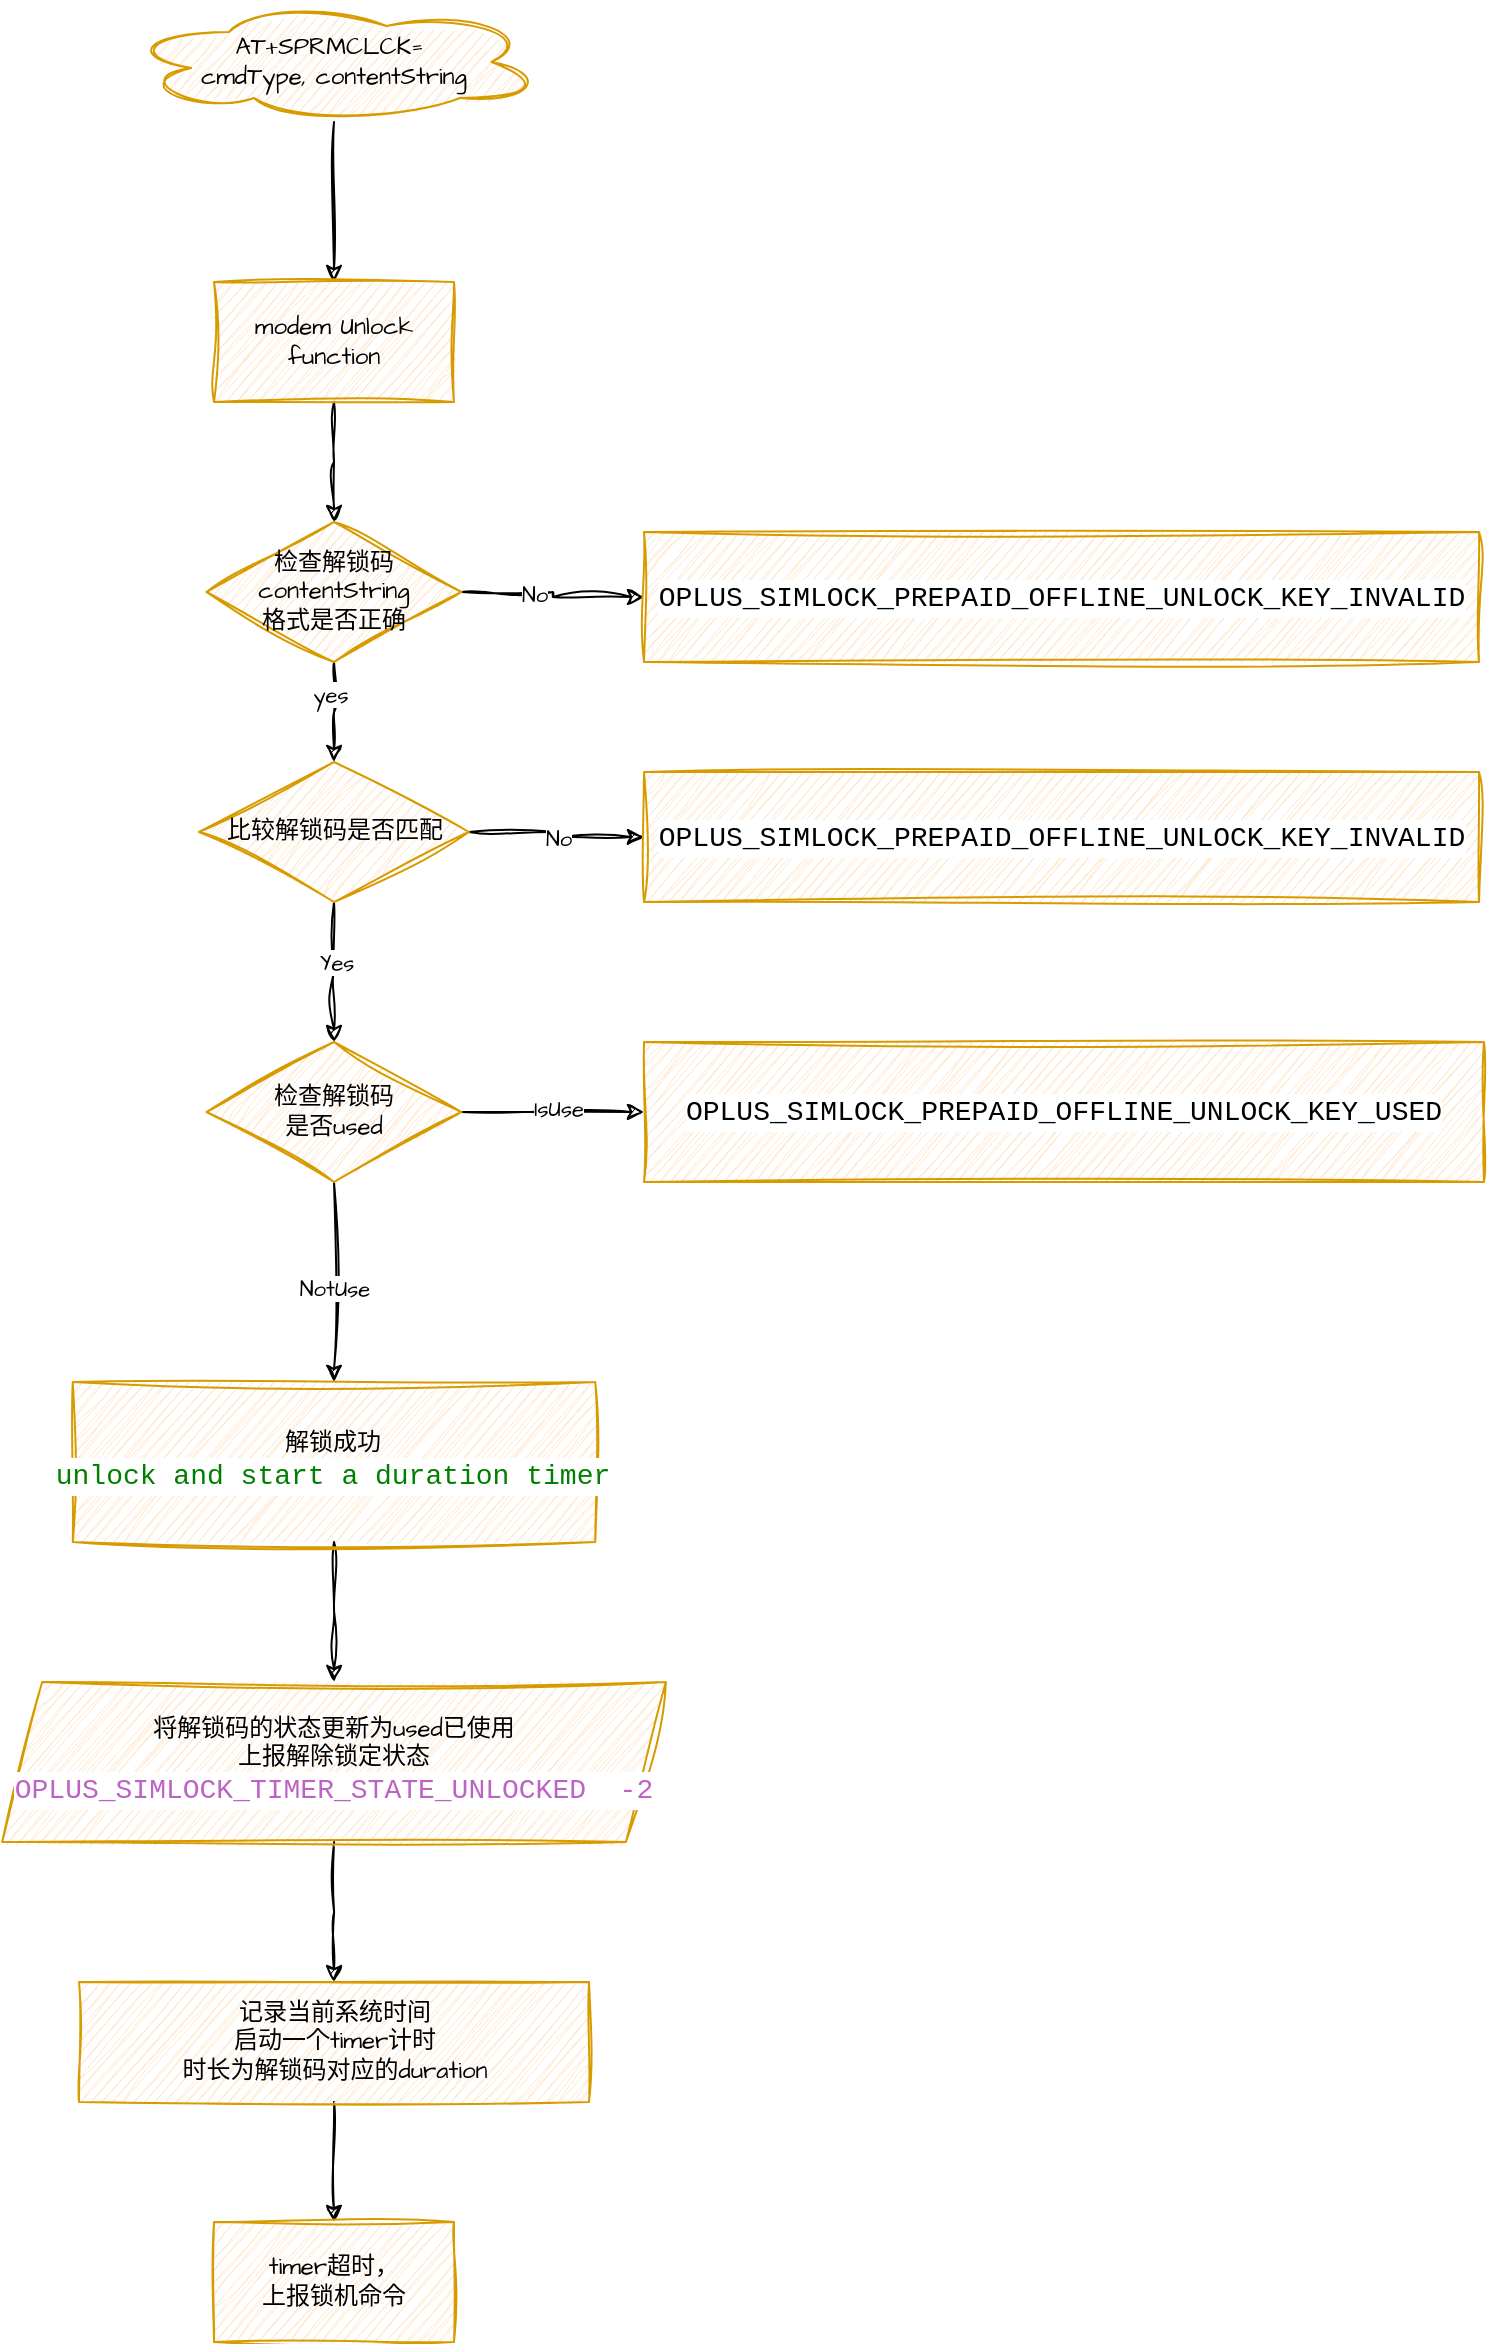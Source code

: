 <mxfile version="25.0.3">
  <diagram id="C5RBs43oDa-KdzZeNtuy" name="Page-1">
    <mxGraphModel dx="1387" dy="796" grid="1" gridSize="10" guides="1" tooltips="1" connect="1" arrows="1" fold="1" page="1" pageScale="1" pageWidth="827" pageHeight="1169" math="0" shadow="0">
      <root>
        <mxCell id="WIyWlLk6GJQsqaUBKTNV-0" />
        <mxCell id="WIyWlLk6GJQsqaUBKTNV-1" parent="WIyWlLk6GJQsqaUBKTNV-0" />
        <mxCell id="NpDtWLrsBzOHL-mdeYpo-4" value="" style="edgeStyle=orthogonalEdgeStyle;rounded=0;sketch=1;hachureGap=4;jiggle=2;curveFitting=1;orthogonalLoop=1;jettySize=auto;html=1;fontFamily=Architects Daughter;fontSource=https%3A%2F%2Ffonts.googleapis.com%2Fcss%3Ffamily%3DArchitects%2BDaughter;" edge="1" parent="WIyWlLk6GJQsqaUBKTNV-1" source="NpDtWLrsBzOHL-mdeYpo-0" target="NpDtWLrsBzOHL-mdeYpo-3">
          <mxGeometry relative="1" as="geometry" />
        </mxCell>
        <mxCell id="NpDtWLrsBzOHL-mdeYpo-0" value="AT+SPRMCLCK=&amp;nbsp;&lt;div&gt;cmdType, contentString&lt;/div&gt;" style="ellipse;shape=cloud;whiteSpace=wrap;html=1;sketch=1;hachureGap=4;jiggle=2;curveFitting=1;fontFamily=Architects Daughter;fontSource=https%3A%2F%2Ffonts.googleapis.com%2Fcss%3Ffamily%3DArchitects%2BDaughter;fillColor=#ffe6cc;strokeColor=#d79b00;" vertex="1" parent="WIyWlLk6GJQsqaUBKTNV-1">
          <mxGeometry x="200" y="60" width="210" height="60" as="geometry" />
        </mxCell>
        <mxCell id="NpDtWLrsBzOHL-mdeYpo-7" value="" style="edgeStyle=orthogonalEdgeStyle;rounded=0;sketch=1;hachureGap=4;jiggle=2;curveFitting=1;orthogonalLoop=1;jettySize=auto;html=1;fontFamily=Architects Daughter;fontSource=https%3A%2F%2Ffonts.googleapis.com%2Fcss%3Ffamily%3DArchitects%2BDaughter;" edge="1" parent="WIyWlLk6GJQsqaUBKTNV-1" source="NpDtWLrsBzOHL-mdeYpo-3" target="NpDtWLrsBzOHL-mdeYpo-5">
          <mxGeometry relative="1" as="geometry" />
        </mxCell>
        <mxCell id="NpDtWLrsBzOHL-mdeYpo-3" value="modem Unlock function" style="whiteSpace=wrap;html=1;fontFamily=Architects Daughter;fillColor=#ffe6cc;strokeColor=#d79b00;sketch=1;hachureGap=4;jiggle=2;curveFitting=1;fontSource=https%3A%2F%2Ffonts.googleapis.com%2Fcss%3Ffamily%3DArchitects%2BDaughter;" vertex="1" parent="WIyWlLk6GJQsqaUBKTNV-1">
          <mxGeometry x="245" y="200" width="120" height="60" as="geometry" />
        </mxCell>
        <mxCell id="NpDtWLrsBzOHL-mdeYpo-9" value="" style="edgeStyle=orthogonalEdgeStyle;rounded=0;sketch=1;hachureGap=4;jiggle=2;curveFitting=1;orthogonalLoop=1;jettySize=auto;html=1;fontFamily=Architects Daughter;fontSource=https%3A%2F%2Ffonts.googleapis.com%2Fcss%3Ffamily%3DArchitects%2BDaughter;" edge="1" parent="WIyWlLk6GJQsqaUBKTNV-1" source="NpDtWLrsBzOHL-mdeYpo-5" target="NpDtWLrsBzOHL-mdeYpo-8">
          <mxGeometry relative="1" as="geometry" />
        </mxCell>
        <mxCell id="NpDtWLrsBzOHL-mdeYpo-10" value="No" style="edgeLabel;html=1;align=center;verticalAlign=middle;resizable=0;points=[];sketch=1;hachureGap=4;jiggle=2;curveFitting=1;fontFamily=Architects Daughter;fontSource=https%3A%2F%2Ffonts.googleapis.com%2Fcss%3Ffamily%3DArchitects%2BDaughter;" vertex="1" connectable="0" parent="NpDtWLrsBzOHL-mdeYpo-9">
          <mxGeometry x="-0.23" y="-1" relative="1" as="geometry">
            <mxPoint as="offset" />
          </mxGeometry>
        </mxCell>
        <mxCell id="NpDtWLrsBzOHL-mdeYpo-22" value="" style="edgeStyle=orthogonalEdgeStyle;rounded=0;sketch=1;hachureGap=4;jiggle=2;curveFitting=1;orthogonalLoop=1;jettySize=auto;html=1;fontFamily=Architects Daughter;fontSource=https%3A%2F%2Ffonts.googleapis.com%2Fcss%3Ffamily%3DArchitects%2BDaughter;" edge="1" parent="WIyWlLk6GJQsqaUBKTNV-1" source="NpDtWLrsBzOHL-mdeYpo-5" target="NpDtWLrsBzOHL-mdeYpo-21">
          <mxGeometry relative="1" as="geometry" />
        </mxCell>
        <mxCell id="NpDtWLrsBzOHL-mdeYpo-29" value="yes" style="edgeLabel;html=1;align=center;verticalAlign=middle;resizable=0;points=[];sketch=1;hachureGap=4;jiggle=2;curveFitting=1;fontFamily=Architects Daughter;fontSource=https%3A%2F%2Ffonts.googleapis.com%2Fcss%3Ffamily%3DArchitects%2BDaughter;" vertex="1" connectable="0" parent="NpDtWLrsBzOHL-mdeYpo-22">
          <mxGeometry x="-0.36" y="-2" relative="1" as="geometry">
            <mxPoint as="offset" />
          </mxGeometry>
        </mxCell>
        <mxCell id="NpDtWLrsBzOHL-mdeYpo-5" value="&lt;div&gt;检查解锁码&lt;/div&gt;&lt;div&gt;contentString&lt;br&gt;&lt;/div&gt;格式是否正确" style="rhombus;whiteSpace=wrap;html=1;sketch=1;hachureGap=4;jiggle=2;curveFitting=1;fontFamily=Architects Daughter;fontSource=https%3A%2F%2Ffonts.googleapis.com%2Fcss%3Ffamily%3DArchitects%2BDaughter;fillColor=#ffe6cc;strokeColor=#d79b00;" vertex="1" parent="WIyWlLk6GJQsqaUBKTNV-1">
          <mxGeometry x="241.25" y="320" width="127.5" height="70" as="geometry" />
        </mxCell>
        <mxCell id="NpDtWLrsBzOHL-mdeYpo-14" value="" style="edgeStyle=orthogonalEdgeStyle;rounded=0;sketch=1;hachureGap=4;jiggle=2;curveFitting=1;orthogonalLoop=1;jettySize=auto;html=1;fontFamily=Architects Daughter;fontSource=https%3A%2F%2Ffonts.googleapis.com%2Fcss%3Ffamily%3DArchitects%2BDaughter;" edge="1" parent="WIyWlLk6GJQsqaUBKTNV-1" source="NpDtWLrsBzOHL-mdeYpo-6" target="NpDtWLrsBzOHL-mdeYpo-13">
          <mxGeometry relative="1" as="geometry" />
        </mxCell>
        <mxCell id="NpDtWLrsBzOHL-mdeYpo-15" value="IsUse" style="edgeLabel;html=1;align=center;verticalAlign=middle;resizable=0;points=[];sketch=1;hachureGap=4;jiggle=2;curveFitting=1;fontFamily=Architects Daughter;fontSource=https%3A%2F%2Ffonts.googleapis.com%2Fcss%3Ffamily%3DArchitects%2BDaughter;" vertex="1" connectable="0" parent="NpDtWLrsBzOHL-mdeYpo-14">
          <mxGeometry x="0.057" y="2" relative="1" as="geometry">
            <mxPoint as="offset" />
          </mxGeometry>
        </mxCell>
        <mxCell id="NpDtWLrsBzOHL-mdeYpo-17" value="" style="edgeStyle=orthogonalEdgeStyle;rounded=0;sketch=1;hachureGap=4;jiggle=2;curveFitting=1;orthogonalLoop=1;jettySize=auto;html=1;fontFamily=Architects Daughter;fontSource=https%3A%2F%2Ffonts.googleapis.com%2Fcss%3Ffamily%3DArchitects%2BDaughter;" edge="1" parent="WIyWlLk6GJQsqaUBKTNV-1" source="NpDtWLrsBzOHL-mdeYpo-6" target="NpDtWLrsBzOHL-mdeYpo-16">
          <mxGeometry relative="1" as="geometry" />
        </mxCell>
        <mxCell id="NpDtWLrsBzOHL-mdeYpo-18" value="NotUse" style="edgeLabel;html=1;align=center;verticalAlign=middle;resizable=0;points=[];sketch=1;hachureGap=4;jiggle=2;curveFitting=1;fontFamily=Architects Daughter;fontSource=https%3A%2F%2Ffonts.googleapis.com%2Fcss%3Ffamily%3DArchitects%2BDaughter;" vertex="1" connectable="0" parent="NpDtWLrsBzOHL-mdeYpo-17">
          <mxGeometry x="0.061" relative="1" as="geometry">
            <mxPoint as="offset" />
          </mxGeometry>
        </mxCell>
        <mxCell id="NpDtWLrsBzOHL-mdeYpo-6" value="检查解锁码&lt;div&gt;是否used&lt;/div&gt;" style="rhombus;whiteSpace=wrap;html=1;sketch=1;hachureGap=4;jiggle=2;curveFitting=1;fontFamily=Architects Daughter;fontSource=https%3A%2F%2Ffonts.googleapis.com%2Fcss%3Ffamily%3DArchitects%2BDaughter;fillColor=#ffe6cc;strokeColor=#d79b00;" vertex="1" parent="WIyWlLk6GJQsqaUBKTNV-1">
          <mxGeometry x="241.25" y="580" width="127.5" height="70" as="geometry" />
        </mxCell>
        <mxCell id="NpDtWLrsBzOHL-mdeYpo-8" value="&lt;div style=&quot;background-color: rgb(255, 255, 255); font-family: Consolas, &amp;quot;Courier New&amp;quot;, monospace; font-size: 14px; line-height: 19px; white-space: pre;&quot;&gt;OPLUS_SIMLOCK_PREPAID_OFFLINE_UNLOCK_KEY_INVALID&lt;/div&gt;" style="whiteSpace=wrap;html=1;fontFamily=Architects Daughter;fillColor=#ffe6cc;strokeColor=#d79b00;sketch=1;hachureGap=4;jiggle=2;curveFitting=1;fontSource=https%3A%2F%2Ffonts.googleapis.com%2Fcss%3Ffamily%3DArchitects%2BDaughter;" vertex="1" parent="WIyWlLk6GJQsqaUBKTNV-1">
          <mxGeometry x="460" y="325" width="417.5" height="65" as="geometry" />
        </mxCell>
        <mxCell id="NpDtWLrsBzOHL-mdeYpo-13" value="&lt;div style=&quot;background-color: rgb(255, 255, 255); font-family: Consolas, &amp;quot;Courier New&amp;quot;, monospace; font-size: 14px; line-height: 19px; white-space: pre;&quot;&gt;OPLUS_SIMLOCK_PREPAID_OFFLINE_UNLOCK_KEY_USED&lt;/div&gt;" style="whiteSpace=wrap;html=1;fontFamily=Architects Daughter;fillColor=#ffe6cc;strokeColor=#d79b00;sketch=1;hachureGap=4;jiggle=2;curveFitting=1;fontSource=https%3A%2F%2Ffonts.googleapis.com%2Fcss%3Ffamily%3DArchitects%2BDaughter;" vertex="1" parent="WIyWlLk6GJQsqaUBKTNV-1">
          <mxGeometry x="460" y="580" width="420" height="70" as="geometry" />
        </mxCell>
        <mxCell id="NpDtWLrsBzOHL-mdeYpo-31" value="" style="edgeStyle=orthogonalEdgeStyle;rounded=0;sketch=1;hachureGap=4;jiggle=2;curveFitting=1;orthogonalLoop=1;jettySize=auto;html=1;fontFamily=Architects Daughter;fontSource=https%3A%2F%2Ffonts.googleapis.com%2Fcss%3Ffamily%3DArchitects%2BDaughter;" edge="1" parent="WIyWlLk6GJQsqaUBKTNV-1" source="NpDtWLrsBzOHL-mdeYpo-16" target="NpDtWLrsBzOHL-mdeYpo-30">
          <mxGeometry relative="1" as="geometry" />
        </mxCell>
        <mxCell id="NpDtWLrsBzOHL-mdeYpo-16" value="解锁成功&lt;div&gt;&lt;div style=&quot;background-color: rgb(255, 255, 255); font-family: Consolas, &amp;quot;Courier New&amp;quot;, monospace; font-size: 14px; line-height: 19px; white-space: pre;&quot;&gt;&lt;span style=&quot;color: #008000;&quot;&gt;unlock and start a duration timer&lt;/span&gt;&lt;/div&gt;&lt;/div&gt;" style="whiteSpace=wrap;html=1;fontFamily=Architects Daughter;fillColor=#ffe6cc;strokeColor=#d79b00;sketch=1;hachureGap=4;jiggle=2;curveFitting=1;fontSource=https%3A%2F%2Ffonts.googleapis.com%2Fcss%3Ffamily%3DArchitects%2BDaughter;" vertex="1" parent="WIyWlLk6GJQsqaUBKTNV-1">
          <mxGeometry x="174.38" y="750" width="261.25" height="80" as="geometry" />
        </mxCell>
        <mxCell id="NpDtWLrsBzOHL-mdeYpo-23" value="" style="edgeStyle=orthogonalEdgeStyle;rounded=0;sketch=1;hachureGap=4;jiggle=2;curveFitting=1;orthogonalLoop=1;jettySize=auto;html=1;fontFamily=Architects Daughter;fontSource=https%3A%2F%2Ffonts.googleapis.com%2Fcss%3Ffamily%3DArchitects%2BDaughter;" edge="1" parent="WIyWlLk6GJQsqaUBKTNV-1" source="NpDtWLrsBzOHL-mdeYpo-21" target="NpDtWLrsBzOHL-mdeYpo-6">
          <mxGeometry relative="1" as="geometry" />
        </mxCell>
        <mxCell id="NpDtWLrsBzOHL-mdeYpo-28" value="Yes" style="edgeLabel;html=1;align=center;verticalAlign=middle;resizable=0;points=[];sketch=1;hachureGap=4;jiggle=2;curveFitting=1;fontFamily=Architects Daughter;fontSource=https%3A%2F%2Ffonts.googleapis.com%2Fcss%3Ffamily%3DArchitects%2BDaughter;" vertex="1" connectable="0" parent="NpDtWLrsBzOHL-mdeYpo-23">
          <mxGeometry x="-0.145" y="1" relative="1" as="geometry">
            <mxPoint as="offset" />
          </mxGeometry>
        </mxCell>
        <mxCell id="NpDtWLrsBzOHL-mdeYpo-25" value="" style="edgeStyle=orthogonalEdgeStyle;rounded=0;sketch=1;hachureGap=4;jiggle=2;curveFitting=1;orthogonalLoop=1;jettySize=auto;html=1;fontFamily=Architects Daughter;fontSource=https%3A%2F%2Ffonts.googleapis.com%2Fcss%3Ffamily%3DArchitects%2BDaughter;entryX=0;entryY=0.5;entryDx=0;entryDy=0;" edge="1" parent="WIyWlLk6GJQsqaUBKTNV-1" source="NpDtWLrsBzOHL-mdeYpo-21" target="NpDtWLrsBzOHL-mdeYpo-27">
          <mxGeometry relative="1" as="geometry">
            <mxPoint x="460" y="475" as="targetPoint" />
          </mxGeometry>
        </mxCell>
        <mxCell id="NpDtWLrsBzOHL-mdeYpo-26" value="No" style="edgeLabel;html=1;align=center;verticalAlign=middle;resizable=0;points=[];sketch=1;hachureGap=4;jiggle=2;curveFitting=1;fontFamily=Architects Daughter;fontSource=https%3A%2F%2Ffonts.googleapis.com%2Fcss%3Ffamily%3DArchitects%2BDaughter;" vertex="1" connectable="0" parent="NpDtWLrsBzOHL-mdeYpo-25">
          <mxGeometry x="0.04" relative="1" as="geometry">
            <mxPoint as="offset" />
          </mxGeometry>
        </mxCell>
        <mxCell id="NpDtWLrsBzOHL-mdeYpo-21" value="比较解锁码是否匹配" style="rhombus;whiteSpace=wrap;html=1;fontFamily=Architects Daughter;fillColor=#ffe6cc;strokeColor=#d79b00;sketch=1;hachureGap=4;jiggle=2;curveFitting=1;fontSource=https%3A%2F%2Ffonts.googleapis.com%2Fcss%3Ffamily%3DArchitects%2BDaughter;" vertex="1" parent="WIyWlLk6GJQsqaUBKTNV-1">
          <mxGeometry x="237.5" y="440" width="135" height="70" as="geometry" />
        </mxCell>
        <mxCell id="NpDtWLrsBzOHL-mdeYpo-27" value="&lt;div style=&quot;background-color: rgb(255, 255, 255); font-family: Consolas, &amp;quot;Courier New&amp;quot;, monospace; font-size: 14px; line-height: 19px; white-space: pre;&quot;&gt;OPLUS_SIMLOCK_PREPAID_OFFLINE_UNLOCK_KEY_INVALID&lt;/div&gt;" style="whiteSpace=wrap;html=1;fontFamily=Architects Daughter;fillColor=#ffe6cc;strokeColor=#d79b00;sketch=1;hachureGap=4;jiggle=2;curveFitting=1;fontSource=https%3A%2F%2Ffonts.googleapis.com%2Fcss%3Ffamily%3DArchitects%2BDaughter;" vertex="1" parent="WIyWlLk6GJQsqaUBKTNV-1">
          <mxGeometry x="460" y="445" width="417.5" height="65" as="geometry" />
        </mxCell>
        <mxCell id="NpDtWLrsBzOHL-mdeYpo-33" value="" style="edgeStyle=orthogonalEdgeStyle;rounded=0;sketch=1;hachureGap=4;jiggle=2;curveFitting=1;orthogonalLoop=1;jettySize=auto;html=1;fontFamily=Architects Daughter;fontSource=https%3A%2F%2Ffonts.googleapis.com%2Fcss%3Ffamily%3DArchitects%2BDaughter;" edge="1" parent="WIyWlLk6GJQsqaUBKTNV-1" source="NpDtWLrsBzOHL-mdeYpo-30" target="NpDtWLrsBzOHL-mdeYpo-32">
          <mxGeometry relative="1" as="geometry" />
        </mxCell>
        <mxCell id="NpDtWLrsBzOHL-mdeYpo-30" value="&lt;div&gt;&lt;div&gt;将解锁码的状态更新为used已使用&lt;/div&gt;&lt;/div&gt;上报解除锁定状态&lt;div&gt;&lt;div style=&quot;background-color: rgb(255, 255, 255); font-family: Consolas, &amp;quot;Courier New&amp;quot;, monospace; font-size: 14px; line-height: 19px; white-space: pre;&quot;&gt;&lt;span style=&quot;color: #bd63c5;&quot;&gt;OPLUS_SIMLOCK_TIMER_STATE_UNLOCKED  -2&lt;/span&gt;&lt;/div&gt;&lt;/div&gt;" style="shape=parallelogram;perimeter=parallelogramPerimeter;whiteSpace=wrap;html=1;fixedSize=1;fontFamily=Architects Daughter;fillColor=#ffe6cc;strokeColor=#d79b00;sketch=1;hachureGap=4;jiggle=2;curveFitting=1;fontSource=https%3A%2F%2Ffonts.googleapis.com%2Fcss%3Ffamily%3DArchitects%2BDaughter;" vertex="1" parent="WIyWlLk6GJQsqaUBKTNV-1">
          <mxGeometry x="139.08" y="900" width="331.86" height="80" as="geometry" />
        </mxCell>
        <mxCell id="NpDtWLrsBzOHL-mdeYpo-35" value="" style="edgeStyle=orthogonalEdgeStyle;rounded=0;sketch=1;hachureGap=4;jiggle=2;curveFitting=1;orthogonalLoop=1;jettySize=auto;html=1;fontFamily=Architects Daughter;fontSource=https%3A%2F%2Ffonts.googleapis.com%2Fcss%3Ffamily%3DArchitects%2BDaughter;" edge="1" parent="WIyWlLk6GJQsqaUBKTNV-1" source="NpDtWLrsBzOHL-mdeYpo-32" target="NpDtWLrsBzOHL-mdeYpo-34">
          <mxGeometry relative="1" as="geometry" />
        </mxCell>
        <mxCell id="NpDtWLrsBzOHL-mdeYpo-32" value="&lt;div&gt;记录当前系统时间&lt;/div&gt;启动一个timer计时&lt;div&gt;时长为解锁码对应的duration&lt;/div&gt;" style="whiteSpace=wrap;html=1;fontFamily=Architects Daughter;fillColor=#ffe6cc;strokeColor=#d79b00;sketch=1;hachureGap=4;jiggle=2;curveFitting=1;fontSource=https%3A%2F%2Ffonts.googleapis.com%2Fcss%3Ffamily%3DArchitects%2BDaughter;" vertex="1" parent="WIyWlLk6GJQsqaUBKTNV-1">
          <mxGeometry x="177.52" y="1050" width="254.99" height="60" as="geometry" />
        </mxCell>
        <mxCell id="NpDtWLrsBzOHL-mdeYpo-34" value="timer超时，&lt;div&gt;上报锁机命令&lt;/div&gt;" style="whiteSpace=wrap;html=1;fontFamily=Architects Daughter;fillColor=#ffe6cc;strokeColor=#d79b00;sketch=1;hachureGap=4;jiggle=2;curveFitting=1;fontSource=https%3A%2F%2Ffonts.googleapis.com%2Fcss%3Ffamily%3DArchitects%2BDaughter;" vertex="1" parent="WIyWlLk6GJQsqaUBKTNV-1">
          <mxGeometry x="245.015" y="1170" width="120" height="60" as="geometry" />
        </mxCell>
      </root>
    </mxGraphModel>
  </diagram>
</mxfile>
